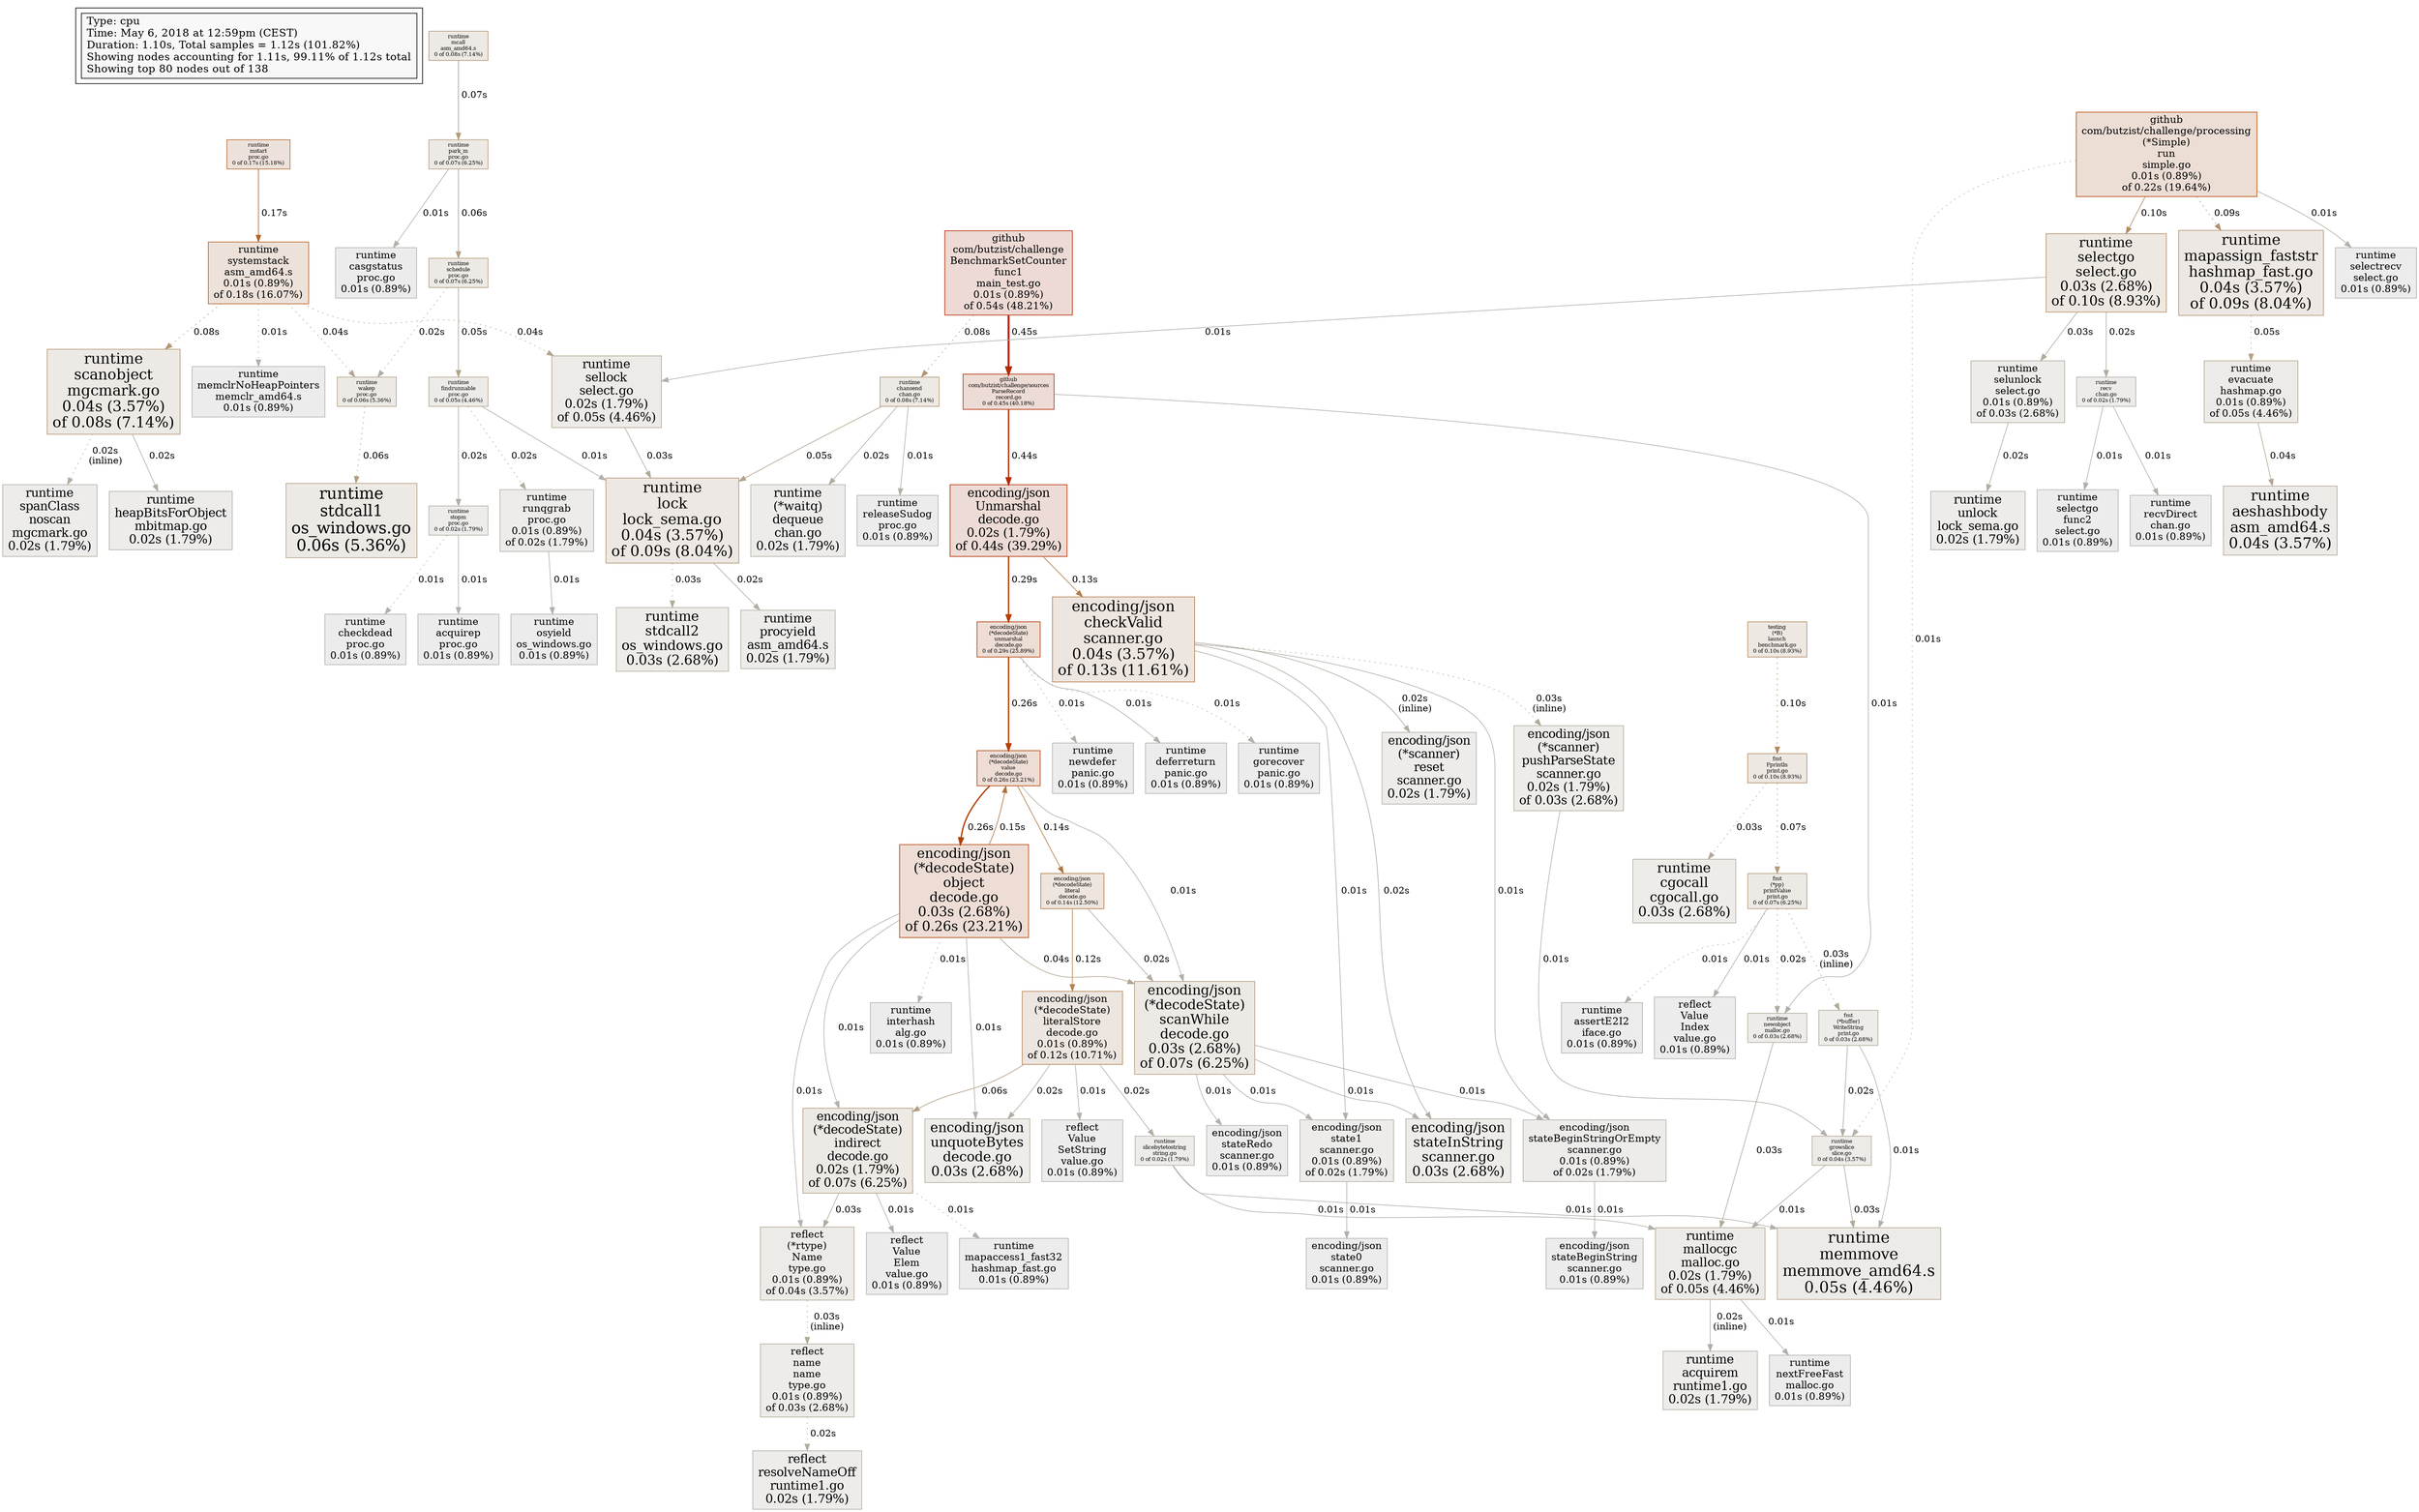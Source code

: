 digraph "unnamed" {
node [style=filled fillcolor="#f8f8f8"]
subgraph cluster_L { "Type: cpu" [shape=box fontsize=16 label="Type: cpu\lTime: May 6, 2018 at 12:59pm (CEST)\lDuration: 1.10s, Total samples = 1.12s (101.82%)\lShowing nodes accounting for 1.11s, 99.11% of 1.12s total\lShowing top 80 nodes out of 138\l"] }
N1 [label="github\ncom/butzist/challenge\nBenchmarkSetCounter\nfunc1\nmain_test.go\n0.01s (0.89%)\nof 0.54s (48.21%)" fontsize=15 shape=box tooltip="github.com/butzist/challenge.BenchmarkSetCounter.func1 D:\Code\go\src\github.com\butzist\challenge\main_test.go (0.54s)" color="#b22300" fillcolor="#eddad5"]
N2 [label="github\ncom/butzist/challenge/processing\n(*Simple)\nrun\nsimple.go\n0.01s (0.89%)\nof 0.22s (19.64%)" fontsize=15 shape=box tooltip="github.com/butzist/challenge/processing.(*Simple).run D:\Code\go\src\github.com\butzist\challenge\processing\simple.go (0.22s)" color="#b24603" fillcolor="#edded5"]
N3 [label="encoding/json\n(*decodeState)\nobject\ndecode.go\n0.03s (2.68%)\nof 0.26s (23.21%)" fontsize=20 shape=box tooltip="encoding/json.(*decodeState).object C:\Go\src\encoding\json\decode.go (0.26s)" color="#b23f00" fillcolor="#edddd5"]
N4 [label="encoding/json\n(*decodeState)\nvalue\ndecode.go\n0 of 0.26s (23.21%)" fontsize=8 shape=box tooltip="encoding/json.(*decodeState).value C:\Go\src\encoding\json\decode.go (0.26s)" color="#b23f00" fillcolor="#edddd5"]
N5 [label="encoding/json\nUnmarshal\ndecode.go\n0.02s (1.79%)\nof 0.44s (39.29%)" fontsize=18 shape=box tooltip="encoding/json.Unmarshal C:\Go\src\encoding\json\decode.go (0.44s)" color="#b22b00" fillcolor="#eddbd5"]
N6 [label="runtime\nsystemstack\nasm_amd64.s\n0.01s (0.89%)\nof 0.18s (16.07%)" fontsize=15 shape=box tooltip="runtime.systemstack C:\Go\src\runtime\asm_amd64.s (0.18s)" color="#b25f23" fillcolor="#ede2da"]
N7 [label="encoding/json\ncheckValid\nscanner.go\n0.04s (3.57%)\nof 0.13s (11.61%)" fontsize=22 shape=box tooltip="encoding/json.checkValid C:\Go\src\encoding\json\scanner.go (0.13s)" color="#b27c4a" fillcolor="#ede5df"]
N8 [label="runtime\nlock\nlock_sema.go\n0.04s (3.57%)\nof 0.09s (8.04%)" fontsize=22 shape=box tooltip="runtime.lock C:\Go\src\runtime\lock_sema.go (0.09s)" color="#b2906a" fillcolor="#ede8e3"]
N9 [label="encoding/json\n(*decodeState)\nscanWhile\ndecode.go\n0.03s (2.68%)\nof 0.07s (6.25%)" fontsize=20 shape=box tooltip="encoding/json.(*decodeState).scanWhile C:\Go\src\encoding\json\decode.go (0.07s)" color="#b29a7a" fillcolor="#ede9e5"]
N10 [label="encoding/json\n(*decodeState)\nliteralStore\ndecode.go\n0.01s (0.89%)\nof 0.12s (10.71%)" fontsize=15 shape=box tooltip="encoding/json.(*decodeState).literalStore C:\Go\src\encoding\json\decode.go (0.12s)" color="#b28152" fillcolor="#ede6e0"]
N11 [label="runtime\nselectgo\nselect.go\n0.03s (2.68%)\nof 0.10s (8.93%)" fontsize=20 shape=box tooltip="runtime.selectgo C:\Go\src\runtime\select.go (0.10s)" color="#b28b62" fillcolor="#ede8e2"]
N12 [label="encoding/json\n(*decodeState)\nindirect\ndecode.go\n0.02s (1.79%)\nof 0.07s (6.25%)" fontsize=18 shape=box tooltip="encoding/json.(*decodeState).indirect C:\Go\src\encoding\json\decode.go (0.07s)" color="#b29a7a" fillcolor="#ede9e5"]
N13 [label="encoding/json\n(*decodeState)\nunmarshal\ndecode.go\n0 of 0.29s (25.89%)" fontsize=8 shape=box tooltip="encoding/json.(*decodeState).unmarshal C:\Go\src\encoding\json\decode.go (0.29s)" color="#b23b00" fillcolor="#edddd5"]
N14 [label="runtime\nmstart\nproc.go\n0 of 0.17s (15.18%)" fontsize=8 shape=box tooltip="runtime.mstart C:\Go\src\runtime\proc.go (0.17s)" color="#b2652b" fillcolor="#ede2db"]
N15 [label="runtime\nmemmove\nmemmove_amd64.s\n0.05s (4.46%)" fontsize=23 shape=box tooltip="runtime.memmove C:\Go\src\runtime\memmove_amd64.s (0.05s)" color="#b2a28a" fillcolor="#edebe7"]
N16 [label="runtime\nmallocgc\nmalloc.go\n0.02s (1.79%)\nof 0.05s (4.46%)" fontsize=18 shape=box tooltip="runtime.mallocgc C:\Go\src\runtime\malloc.go (0.05s)" color="#b2a28a" fillcolor="#edebe7"]
N17 [label="runtime\nscanobject\nmgcmark.go\n0.04s (3.57%)\nof 0.08s (7.14%)" fontsize=22 shape=box tooltip="runtime.scanobject C:\Go\src\runtime\mgcmark.go (0.08s)" color="#b29572" fillcolor="#ede9e4"]
N18 [label="runtime\nmapassign_faststr\nhashmap_fast.go\n0.04s (3.57%)\nof 0.09s (8.04%)" fontsize=22 shape=box tooltip="runtime.mapassign_faststr C:\Go\src\runtime\hashmap_fast.go (0.09s)" color="#b2906a" fillcolor="#ede8e3"]
N19 [label="fmt\n(*pp)\nprintValue\nprint.go\n0 of 0.07s (6.25%)" fontsize=8 shape=box tooltip="fmt.(*pp).printValue C:\Go\src\fmt\print.go (0.07s)" color="#b29a7a" fillcolor="#ede9e5"]
N20 [label="runtime\nmcall\nasm_amd64.s\n0 of 0.08s (7.14%)" fontsize=8 shape=box tooltip="runtime.mcall C:\Go\src\runtime\asm_amd64.s (0.08s)" color="#b29572" fillcolor="#ede9e4"]
N21 [label="runtime\nstdcall1\nos_windows.go\n0.06s (5.36%)" fontsize=24 shape=box tooltip="runtime.stdcall1 C:\Go\src\runtime\os_windows.go (0.06s)" color="#b29e82" fillcolor="#edeae6"]
N22 [label="runtime\nsellock\nselect.go\n0.02s (1.79%)\nof 0.05s (4.46%)" fontsize=18 shape=box tooltip="runtime.sellock C:\Go\src\runtime\select.go (0.05s)" color="#b2a28a" fillcolor="#edebe7"]
N23 [label="runtime\nchansend\nchan.go\n0 of 0.08s (7.14%)" fontsize=8 shape=box tooltip="runtime.chansend C:\Go\src\runtime\chan.go (0.08s)" color="#b29572" fillcolor="#ede9e4"]
N24 [label="runtime\nschedule\nproc.go\n0 of 0.07s (6.25%)" fontsize=8 shape=box tooltip="runtime.schedule C:\Go\src\runtime\proc.go (0.07s)" color="#b29a7a" fillcolor="#ede9e5"]
N25 [label="testing\n(*B)\nlaunch\nbenchmark.go\n0 of 0.10s (8.93%)" fontsize=8 shape=box tooltip="testing.(*B).launch C:\Go\src\testing\benchmark.go (0.10s)" color="#b28b62" fillcolor="#ede8e2"]
N26 [label="runtime\ngrowslice\nslice.go\n0 of 0.04s (3.57%)" fontsize=8 shape=box tooltip="runtime.growslice C:\Go\src\runtime\slice.go (0.04s)" color="#b2a692" fillcolor="#edebe8"]
N27 [label="fmt\nFprintln\nprint.go\n0 of 0.10s (8.93%)" fontsize=8 shape=box tooltip="fmt.Fprintln C:\Go\src\fmt\print.go (0.10s)" color="#b28b62" fillcolor="#ede8e2"]
N28 [label="encoding/json\nstateInString\nscanner.go\n0.03s (2.68%)" fontsize=20 shape=box tooltip="encoding/json.stateInString C:\Go\src\encoding\json\scanner.go (0.03s)" color="#b2aa9a" fillcolor="#edece9"]
N29 [label="encoding/json\nunquoteBytes\ndecode.go\n0.03s (2.68%)" fontsize=20 shape=box tooltip="encoding/json.unquoteBytes C:\Go\src\encoding\json\decode.go (0.03s)" color="#b2aa9a" fillcolor="#edece9"]
N30 [label="encoding/json\n(*decodeState)\nliteral\ndecode.go\n0 of 0.14s (12.50%)" fontsize=8 shape=box tooltip="encoding/json.(*decodeState).literal C:\Go\src\encoding\json\decode.go (0.14s)" color="#b27642" fillcolor="#ede5de"]
N31 [label="runtime\naeshashbody\nasm_amd64.s\n0.04s (3.57%)" fontsize=22 shape=box tooltip="runtime.aeshashbody C:\Go\src\runtime\asm_amd64.s (0.04s)" color="#b2a692" fillcolor="#edebe8"]
N32 [label="runtime\nfindrunnable\nproc.go\n0 of 0.05s (4.46%)" fontsize=8 shape=box tooltip="runtime.findrunnable C:\Go\src\runtime\proc.go (0.05s)" color="#b2a28a" fillcolor="#edebe7"]
N33 [label="reflect\n(*rtype)\nName\ntype.go\n0.01s (0.89%)\nof 0.04s (3.57%)" fontsize=15 shape=box tooltip="reflect.(*rtype).Name C:\Go\src\reflect\type.go (0.04s)" color="#b2a692" fillcolor="#edebe8"]
N34 [label="github\ncom/butzist/challenge/sources\nParseRecord\nrecord.go\n0 of 0.45s (40.18%)" fontsize=8 shape=box tooltip="github.com/butzist/challenge/sources.ParseRecord D:\Code\go\src\github.com\butzist\challenge\sources\record.go (0.45s)" color="#b22a00" fillcolor="#eddbd5"]
N35 [label="runtime\ncgocall\ncgocall.go\n0.03s (2.68%)" fontsize=20 shape=box tooltip="runtime.cgocall C:\Go\src\runtime\cgocall.go (0.03s)" color="#b2aa9a" fillcolor="#edece9"]
N36 [label="runtime\nstdcall2\nos_windows.go\n0.03s (2.68%)" fontsize=20 shape=box tooltip="runtime.stdcall2 C:\Go\src\runtime\os_windows.go (0.03s)" color="#b2aa9a" fillcolor="#edece9"]
N37 [label="runtime\nwakep\nproc.go\n0 of 0.06s (5.36%)" fontsize=8 shape=box tooltip="runtime.wakep C:\Go\src\runtime\proc.go (0.06s)" color="#b29e82" fillcolor="#edeae6"]
N38 [label="encoding/json\nstate1\nscanner.go\n0.01s (0.89%)\nof 0.02s (1.79%)" fontsize=15 shape=box tooltip="encoding/json.state1 C:\Go\src\encoding\json\scanner.go (0.02s)" color="#b2ada2" fillcolor="#edeceb"]
N39 [label="encoding/json\nstateBeginStringOrEmpty\nscanner.go\n0.01s (0.89%)\nof 0.02s (1.79%)" fontsize=15 shape=box tooltip="encoding/json.stateBeginStringOrEmpty C:\Go\src\encoding\json\scanner.go (0.02s)" color="#b2ada2" fillcolor="#edeceb"]
N40 [label="encoding/json\n(*scanner)\npushParseState\nscanner.go\n0.02s (1.79%)\nof 0.03s (2.68%)" fontsize=18 shape=box tooltip="encoding/json.(*scanner).pushParseState C:\Go\src\encoding\json\scanner.go (0.03s)" color="#b2aa9a" fillcolor="#edece9"]
N41 [label="runtime\nevacuate\nhashmap.go\n0.01s (0.89%)\nof 0.05s (4.46%)" fontsize=15 shape=box tooltip="runtime.evacuate C:\Go\src\runtime\hashmap.go (0.05s)" color="#b2a28a" fillcolor="#edebe7"]
N42 [label="runtime\npark_m\nproc.go\n0 of 0.07s (6.25%)" fontsize=8 shape=box tooltip="runtime.park_m C:\Go\src\runtime\proc.go (0.07s)" color="#b29a7a" fillcolor="#ede9e5"]
N43 [label="encoding/json\n(*scanner)\nreset\nscanner.go\n0.02s (1.79%)" fontsize=18 shape=box tooltip="encoding/json.(*scanner).reset C:\Go\src\encoding\json\scanner.go (0.02s)" color="#b2ada2" fillcolor="#edeceb"]
N44 [label="reflect\nresolveNameOff\nruntime1.go\n0.02s (1.79%)" fontsize=18 shape=box tooltip="reflect.resolveNameOff C:\Go\src\runtime\runtime1.go (0.02s)" color="#b2ada2" fillcolor="#edeceb"]
N45 [label="runtime\n(*waitq)\ndequeue\nchan.go\n0.02s (1.79%)" fontsize=18 shape=box tooltip="runtime.(*waitq).dequeue C:\Go\src\runtime\chan.go (0.02s)" color="#b2ada2" fillcolor="#edeceb"]
N46 [label="runtime\nacquirem\nruntime1.go\n0.02s (1.79%)" fontsize=18 shape=box tooltip="runtime.acquirem C:\Go\src\runtime\runtime1.go (0.02s)" color="#b2ada2" fillcolor="#edeceb"]
N47 [label="runtime\nheapBitsForObject\nmbitmap.go\n0.02s (1.79%)" fontsize=18 shape=box tooltip="runtime.heapBitsForObject C:\Go\src\runtime\mbitmap.go (0.02s)" color="#b2ada2" fillcolor="#edeceb"]
N48 [label="runtime\nprocyield\nasm_amd64.s\n0.02s (1.79%)" fontsize=18 shape=box tooltip="runtime.procyield C:\Go\src\runtime\asm_amd64.s (0.02s)" color="#b2ada2" fillcolor="#edeceb"]
N49 [label="runtime\nspanClass\nnoscan\nmgcmark.go\n0.02s (1.79%)" fontsize=18 shape=box tooltip="runtime.spanClass.noscan C:\Go\src\runtime\mgcmark.go (0.02s)" color="#b2ada2" fillcolor="#edeceb"]
N50 [label="runtime\nunlock\nlock_sema.go\n0.02s (1.79%)" fontsize=18 shape=box tooltip="runtime.unlock C:\Go\src\runtime\lock_sema.go (0.02s)" color="#b2ada2" fillcolor="#edeceb"]
N51 [label="reflect\nname\nname\ntype.go\n0.01s (0.89%)\nof 0.03s (2.68%)" fontsize=15 shape=box tooltip="reflect.name.name C:\Go\src\reflect\type.go (0.03s)" color="#b2aa9a" fillcolor="#edece9"]
N52 [label="runtime\nselunlock\nselect.go\n0.01s (0.89%)\nof 0.03s (2.68%)" fontsize=15 shape=box tooltip="runtime.selunlock C:\Go\src\runtime\select.go (0.03s)" color="#b2aa9a" fillcolor="#edece9"]
N53 [label="runtime\nrunqgrab\nproc.go\n0.01s (0.89%)\nof 0.02s (1.79%)" fontsize=15 shape=box tooltip="runtime.runqgrab C:\Go\src\runtime\proc.go (0.02s)" color="#b2ada2" fillcolor="#edeceb"]
N54 [label="fmt\n(*buffer)\nWriteString\nprint.go\n0 of 0.03s (2.68%)" fontsize=8 shape=box tooltip="fmt.(*buffer).WriteString C:\Go\src\fmt\print.go (0.03s)" color="#b2aa9a" fillcolor="#edece9"]
N55 [label="runtime\nnewobject\nmalloc.go\n0 of 0.03s (2.68%)" fontsize=8 shape=box tooltip="runtime.newobject C:\Go\src\runtime\malloc.go (0.03s)" color="#b2aa9a" fillcolor="#edece9"]
N56 [label="encoding/json\nstate0\nscanner.go\n0.01s (0.89%)" fontsize=15 shape=box tooltip="encoding/json.state0 C:\Go\src\encoding\json\scanner.go (0.01s)" color="#b2b0aa" fillcolor="#edecec"]
N57 [label="encoding/json\nstateBeginString\nscanner.go\n0.01s (0.89%)" fontsize=15 shape=box tooltip="encoding/json.stateBeginString C:\Go\src\encoding\json\scanner.go (0.01s)" color="#b2b0aa" fillcolor="#edecec"]
N58 [label="encoding/json\nstateRedo\nscanner.go\n0.01s (0.89%)" fontsize=15 shape=box tooltip="encoding/json.stateRedo C:\Go\src\encoding\json\scanner.go (0.01s)" color="#b2b0aa" fillcolor="#edecec"]
N59 [label="reflect\nValue\nElem\nvalue.go\n0.01s (0.89%)" fontsize=15 shape=box tooltip="reflect.Value.Elem C:\Go\src\reflect\value.go (0.01s)" color="#b2b0aa" fillcolor="#edecec"]
N60 [label="reflect\nValue\nIndex\nvalue.go\n0.01s (0.89%)" fontsize=15 shape=box tooltip="reflect.Value.Index C:\Go\src\reflect\value.go (0.01s)" color="#b2b0aa" fillcolor="#edecec"]
N61 [label="reflect\nValue\nSetString\nvalue.go\n0.01s (0.89%)" fontsize=15 shape=box tooltip="reflect.Value.SetString C:\Go\src\reflect\value.go (0.01s)" color="#b2b0aa" fillcolor="#edecec"]
N62 [label="runtime\nacquirep\nproc.go\n0.01s (0.89%)" fontsize=15 shape=box tooltip="runtime.acquirep C:\Go\src\runtime\proc.go (0.01s)" color="#b2b0aa" fillcolor="#edecec"]
N63 [label="runtime\nassertE2I2\niface.go\n0.01s (0.89%)" fontsize=15 shape=box tooltip="runtime.assertE2I2 C:\Go\src\runtime\iface.go (0.01s)" color="#b2b0aa" fillcolor="#edecec"]
N64 [label="runtime\ncasgstatus\nproc.go\n0.01s (0.89%)" fontsize=15 shape=box tooltip="runtime.casgstatus C:\Go\src\runtime\proc.go (0.01s)" color="#b2b0aa" fillcolor="#edecec"]
N65 [label="runtime\ncheckdead\nproc.go\n0.01s (0.89%)" fontsize=15 shape=box tooltip="runtime.checkdead C:\Go\src\runtime\proc.go (0.01s)" color="#b2b0aa" fillcolor="#edecec"]
N66 [label="runtime\ndeferreturn\npanic.go\n0.01s (0.89%)" fontsize=15 shape=box tooltip="runtime.deferreturn C:\Go\src\runtime\panic.go (0.01s)" color="#b2b0aa" fillcolor="#edecec"]
N67 [label="runtime\ngorecover\npanic.go\n0.01s (0.89%)" fontsize=15 shape=box tooltip="runtime.gorecover C:\Go\src\runtime\panic.go (0.01s)" color="#b2b0aa" fillcolor="#edecec"]
N68 [label="runtime\ninterhash\nalg.go\n0.01s (0.89%)" fontsize=15 shape=box tooltip="runtime.interhash C:\Go\src\runtime\alg.go (0.01s)" color="#b2b0aa" fillcolor="#edecec"]
N69 [label="runtime\nmapaccess1_fast32\nhashmap_fast.go\n0.01s (0.89%)" fontsize=15 shape=box tooltip="runtime.mapaccess1_fast32 C:\Go\src\runtime\hashmap_fast.go (0.01s)" color="#b2b0aa" fillcolor="#edecec"]
N70 [label="runtime\nmemclrNoHeapPointers\nmemclr_amd64.s\n0.01s (0.89%)" fontsize=15 shape=box tooltip="runtime.memclrNoHeapPointers C:\Go\src\runtime\memclr_amd64.s (0.01s)" color="#b2b0aa" fillcolor="#edecec"]
N71 [label="runtime\nnewdefer\npanic.go\n0.01s (0.89%)" fontsize=15 shape=box tooltip="runtime.newdefer C:\Go\src\runtime\panic.go (0.01s)" color="#b2b0aa" fillcolor="#edecec"]
N72 [label="runtime\nnextFreeFast\nmalloc.go\n0.01s (0.89%)" fontsize=15 shape=box tooltip="runtime.nextFreeFast C:\Go\src\runtime\malloc.go (0.01s)" color="#b2b0aa" fillcolor="#edecec"]
N73 [label="runtime\nosyield\nos_windows.go\n0.01s (0.89%)" fontsize=15 shape=box tooltip="runtime.osyield C:\Go\src\runtime\os_windows.go (0.01s)" color="#b2b0aa" fillcolor="#edecec"]
N74 [label="runtime\nrecv\nchan.go\n0 of 0.02s (1.79%)" fontsize=8 shape=box tooltip="runtime.recv C:\Go\src\runtime\chan.go (0.02s)" color="#b2ada2" fillcolor="#edeceb"]
N75 [label="runtime\nrecvDirect\nchan.go\n0.01s (0.89%)" fontsize=15 shape=box tooltip="runtime.recvDirect C:\Go\src\runtime\chan.go (0.01s)" color="#b2b0aa" fillcolor="#edecec"]
N76 [label="runtime\nreleaseSudog\nproc.go\n0.01s (0.89%)" fontsize=15 shape=box tooltip="runtime.releaseSudog C:\Go\src\runtime\proc.go (0.01s)" color="#b2b0aa" fillcolor="#edecec"]
N77 [label="runtime\nselectgo\nfunc2\nselect.go\n0.01s (0.89%)" fontsize=15 shape=box tooltip="runtime.selectgo.func2 C:\Go\src\runtime\select.go (0.01s)" color="#b2b0aa" fillcolor="#edecec"]
N78 [label="runtime\nselectrecv\nselect.go\n0.01s (0.89%)" fontsize=15 shape=box tooltip="runtime.selectrecv C:\Go\src\runtime\select.go (0.01s)" color="#b2b0aa" fillcolor="#edecec"]
N79 [label="runtime\nslicebytetostring\nstring.go\n0 of 0.02s (1.79%)" fontsize=8 shape=box tooltip="runtime.slicebytetostring C:\Go\src\runtime\string.go (0.02s)" color="#b2ada2" fillcolor="#edeceb"]
N80 [label="runtime\nstopm\nproc.go\n0 of 0.02s (1.79%)" fontsize=8 shape=box tooltip="runtime.stopm C:\Go\src\runtime\proc.go (0.02s)" color="#b2ada2" fillcolor="#edeceb"]
N1 -> N34 [label=" 0.45s" weight=41 penwidth=3 color="#b22a00" tooltip="github.com/butzist/challenge.BenchmarkSetCounter.func1 D:\Code\go\src\github.com\butzist\challenge\main_test.go -> github.com/butzist/challenge/sources.ParseRecord D:\Code\go\src\github.com\butzist\challenge\sources\record.go (0.45s)" labeltooltip="github.com/butzist/challenge.BenchmarkSetCounter.func1 D:\Code\go\src\github.com\butzist\challenge\main_test.go -> github.com/butzist/challenge/sources.ParseRecord D:\Code\go\src\github.com\butzist\challenge\sources\record.go (0.45s)"]
N34 -> N5 [label=" 0.44s" weight=40 penwidth=2 color="#b22b00" tooltip="github.com/butzist/challenge/sources.ParseRecord D:\Code\go\src\github.com\butzist\challenge\sources\record.go -> encoding/json.Unmarshal C:\Go\src\encoding\json\decode.go (0.44s)" labeltooltip="github.com/butzist/challenge/sources.ParseRecord D:\Code\go\src\github.com\butzist\challenge\sources\record.go -> encoding/json.Unmarshal C:\Go\src\encoding\json\decode.go (0.44s)"]
N5 -> N13 [label=" 0.29s" weight=26 penwidth=2 color="#b23b00" tooltip="encoding/json.Unmarshal C:\Go\src\encoding\json\decode.go -> encoding/json.(*decodeState).unmarshal C:\Go\src\encoding\json\decode.go (0.29s)" labeltooltip="encoding/json.Unmarshal C:\Go\src\encoding\json\decode.go -> encoding/json.(*decodeState).unmarshal C:\Go\src\encoding\json\decode.go (0.29s)"]
N13 -> N4 [label=" 0.26s" weight=24 penwidth=2 color="#b23f00" tooltip="encoding/json.(*decodeState).unmarshal C:\Go\src\encoding\json\decode.go -> encoding/json.(*decodeState).value C:\Go\src\encoding\json\decode.go (0.26s)" labeltooltip="encoding/json.(*decodeState).unmarshal C:\Go\src\encoding\json\decode.go -> encoding/json.(*decodeState).value C:\Go\src\encoding\json\decode.go (0.26s)"]
N4 -> N3 [label=" 0.26s" weight=24 penwidth=2 color="#b23f00" tooltip="encoding/json.(*decodeState).value C:\Go\src\encoding\json\decode.go -> encoding/json.(*decodeState).object C:\Go\src\encoding\json\decode.go (0.26s)" labeltooltip="encoding/json.(*decodeState).value C:\Go\src\encoding\json\decode.go -> encoding/json.(*decodeState).object C:\Go\src\encoding\json\decode.go (0.26s)"]
N14 -> N6 [label=" 0.17s" weight=16 color="#b2652b" tooltip="runtime.mstart C:\Go\src\runtime\proc.go -> runtime.systemstack C:\Go\src\runtime\asm_amd64.s (0.17s)" labeltooltip="runtime.mstart C:\Go\src\runtime\proc.go -> runtime.systemstack C:\Go\src\runtime\asm_amd64.s (0.17s)"]
N3 -> N4 [label=" 0.15s" weight=14 color="#b2713a" tooltip="encoding/json.(*decodeState).object C:\Go\src\encoding\json\decode.go -> encoding/json.(*decodeState).value C:\Go\src\encoding\json\decode.go (0.15s)" labeltooltip="encoding/json.(*decodeState).object C:\Go\src\encoding\json\decode.go -> encoding/json.(*decodeState).value C:\Go\src\encoding\json\decode.go (0.15s)"]
N4 -> N30 [label=" 0.14s" weight=13 color="#b27642" tooltip="encoding/json.(*decodeState).value C:\Go\src\encoding\json\decode.go -> encoding/json.(*decodeState).literal C:\Go\src\encoding\json\decode.go (0.14s)" labeltooltip="encoding/json.(*decodeState).value C:\Go\src\encoding\json\decode.go -> encoding/json.(*decodeState).literal C:\Go\src\encoding\json\decode.go (0.14s)"]
N5 -> N7 [label=" 0.13s" weight=12 color="#b27c4a" tooltip="encoding/json.Unmarshal C:\Go\src\encoding\json\decode.go -> encoding/json.checkValid C:\Go\src\encoding\json\scanner.go (0.13s)" labeltooltip="encoding/json.Unmarshal C:\Go\src\encoding\json\decode.go -> encoding/json.checkValid C:\Go\src\encoding\json\scanner.go (0.13s)"]
N30 -> N10 [label=" 0.12s" weight=11 color="#b28152" tooltip="encoding/json.(*decodeState).literal C:\Go\src\encoding\json\decode.go -> encoding/json.(*decodeState).literalStore C:\Go\src\encoding\json\decode.go (0.12s)" labeltooltip="encoding/json.(*decodeState).literal C:\Go\src\encoding\json\decode.go -> encoding/json.(*decodeState).literalStore C:\Go\src\encoding\json\decode.go (0.12s)"]
N2 -> N11 [label=" 0.10s" weight=9 color="#b28b62" tooltip="github.com/butzist/challenge/processing.(*Simple).run D:\Code\go\src\github.com\butzist\challenge\processing\simple.go -> runtime.selectgo C:\Go\src\runtime\select.go (0.10s)" labeltooltip="github.com/butzist/challenge/processing.(*Simple).run D:\Code\go\src\github.com\butzist\challenge\processing\simple.go -> runtime.selectgo C:\Go\src\runtime\select.go (0.10s)"]
N25 -> N27 [label=" 0.10s" weight=9 color="#b28b62" tooltip="testing.(*B).launch C:\Go\src\testing\benchmark.go ... fmt.Fprintln C:\Go\src\fmt\print.go (0.10s)" labeltooltip="testing.(*B).launch C:\Go\src\testing\benchmark.go ... fmt.Fprintln C:\Go\src\fmt\print.go (0.10s)" style="dotted"]
N2 -> N18 [label=" 0.09s" weight=9 color="#b2906a" tooltip="github.com/butzist/challenge/processing.(*Simple).run D:\Code\go\src\github.com\butzist\challenge\processing\simple.go ... runtime.mapassign_faststr C:\Go\src\runtime\hashmap_fast.go (0.09s)" labeltooltip="github.com/butzist/challenge/processing.(*Simple).run D:\Code\go\src\github.com\butzist\challenge\processing\simple.go ... runtime.mapassign_faststr C:\Go\src\runtime\hashmap_fast.go (0.09s)" style="dotted"]
N1 -> N23 [label=" 0.08s" weight=8 color="#b29572" tooltip="github.com/butzist/challenge.BenchmarkSetCounter.func1 D:\Code\go\src\github.com\butzist\challenge\main_test.go ... runtime.chansend C:\Go\src\runtime\chan.go (0.08s)" labeltooltip="github.com/butzist/challenge.BenchmarkSetCounter.func1 D:\Code\go\src\github.com\butzist\challenge\main_test.go ... runtime.chansend C:\Go\src\runtime\chan.go (0.08s)" style="dotted"]
N6 -> N17 [label=" 0.08s" weight=8 color="#b29572" tooltip="runtime.systemstack C:\Go\src\runtime\asm_amd64.s ... runtime.scanobject C:\Go\src\runtime\mgcmark.go (0.08s)" labeltooltip="runtime.systemstack C:\Go\src\runtime\asm_amd64.s ... runtime.scanobject C:\Go\src\runtime\mgcmark.go (0.08s)" style="dotted"]
N27 -> N19 [label=" 0.07s" weight=7 color="#b29a7a" tooltip="fmt.Fprintln C:\Go\src\fmt\print.go ... fmt.(*pp).printValue C:\Go\src\fmt\print.go (0.07s)" labeltooltip="fmt.Fprintln C:\Go\src\fmt\print.go ... fmt.(*pp).printValue C:\Go\src\fmt\print.go (0.07s)" style="dotted"]
N20 -> N42 [label=" 0.07s" weight=7 color="#b29a7a" tooltip="runtime.mcall C:\Go\src\runtime\asm_amd64.s -> runtime.park_m C:\Go\src\runtime\proc.go (0.07s)" labeltooltip="runtime.mcall C:\Go\src\runtime\asm_amd64.s -> runtime.park_m C:\Go\src\runtime\proc.go (0.07s)"]
N10 -> N12 [label=" 0.06s" weight=6 color="#b29e82" tooltip="encoding/json.(*decodeState).literalStore C:\Go\src\encoding\json\decode.go -> encoding/json.(*decodeState).indirect C:\Go\src\encoding\json\decode.go (0.06s)" labeltooltip="encoding/json.(*decodeState).literalStore C:\Go\src\encoding\json\decode.go -> encoding/json.(*decodeState).indirect C:\Go\src\encoding\json\decode.go (0.06s)"]
N42 -> N24 [label=" 0.06s" weight=6 color="#b29e82" tooltip="runtime.park_m C:\Go\src\runtime\proc.go -> runtime.schedule C:\Go\src\runtime\proc.go (0.06s)" labeltooltip="runtime.park_m C:\Go\src\runtime\proc.go -> runtime.schedule C:\Go\src\runtime\proc.go (0.06s)"]
N37 -> N21 [label=" 0.06s" weight=6 color="#b29e82" tooltip="runtime.wakep C:\Go\src\runtime\proc.go ... runtime.stdcall1 C:\Go\src\runtime\os_windows.go (0.06s)" labeltooltip="runtime.wakep C:\Go\src\runtime\proc.go ... runtime.stdcall1 C:\Go\src\runtime\os_windows.go (0.06s)" style="dotted"]
N23 -> N8 [label=" 0.05s" weight=5 color="#b2a28a" tooltip="runtime.chansend C:\Go\src\runtime\chan.go -> runtime.lock C:\Go\src\runtime\lock_sema.go (0.05s)" labeltooltip="runtime.chansend C:\Go\src\runtime\chan.go -> runtime.lock C:\Go\src\runtime\lock_sema.go (0.05s)"]
N18 -> N41 [label=" 0.05s" weight=5 color="#b2a28a" tooltip="runtime.mapassign_faststr C:\Go\src\runtime\hashmap_fast.go ... runtime.evacuate C:\Go\src\runtime\hashmap.go (0.05s)" labeltooltip="runtime.mapassign_faststr C:\Go\src\runtime\hashmap_fast.go ... runtime.evacuate C:\Go\src\runtime\hashmap.go (0.05s)" style="dotted"]
N24 -> N32 [label=" 0.05s" weight=5 color="#b2a28a" tooltip="runtime.schedule C:\Go\src\runtime\proc.go -> runtime.findrunnable C:\Go\src\runtime\proc.go (0.05s)" labeltooltip="runtime.schedule C:\Go\src\runtime\proc.go -> runtime.findrunnable C:\Go\src\runtime\proc.go (0.05s)"]
N3 -> N9 [label=" 0.04s" weight=4 color="#b2a692" tooltip="encoding/json.(*decodeState).object C:\Go\src\encoding\json\decode.go -> encoding/json.(*decodeState).scanWhile C:\Go\src\encoding\json\decode.go (0.04s)" labeltooltip="encoding/json.(*decodeState).object C:\Go\src\encoding\json\decode.go -> encoding/json.(*decodeState).scanWhile C:\Go\src\encoding\json\decode.go (0.04s)"]
N41 -> N31 [label=" 0.04s" weight=4 color="#b2a692" tooltip="runtime.evacuate C:\Go\src\runtime\hashmap.go -> runtime.aeshashbody C:\Go\src\runtime\asm_amd64.s (0.04s)" labeltooltip="runtime.evacuate C:\Go\src\runtime\hashmap.go -> runtime.aeshashbody C:\Go\src\runtime\asm_amd64.s (0.04s)"]
N6 -> N22 [label=" 0.04s" weight=4 color="#b2a692" tooltip="runtime.systemstack C:\Go\src\runtime\asm_amd64.s ... runtime.sellock C:\Go\src\runtime\select.go (0.04s)" labeltooltip="runtime.systemstack C:\Go\src\runtime\asm_amd64.s ... runtime.sellock C:\Go\src\runtime\select.go (0.04s)" style="dotted"]
N6 -> N37 [label=" 0.04s" weight=4 color="#b2a692" tooltip="runtime.systemstack C:\Go\src\runtime\asm_amd64.s ... runtime.wakep C:\Go\src\runtime\proc.go (0.04s)" labeltooltip="runtime.systemstack C:\Go\src\runtime\asm_amd64.s ... runtime.wakep C:\Go\src\runtime\proc.go (0.04s)" style="dotted"]
N12 -> N33 [label=" 0.03s" weight=3 color="#b2aa9a" tooltip="encoding/json.(*decodeState).indirect C:\Go\src\encoding\json\decode.go -> reflect.(*rtype).Name C:\Go\src\reflect\type.go (0.03s)" labeltooltip="encoding/json.(*decodeState).indirect C:\Go\src\encoding\json\decode.go -> reflect.(*rtype).Name C:\Go\src\reflect\type.go (0.03s)"]
N7 -> N40 [label=" 0.03s\n (inline)" weight=3 color="#b2aa9a" tooltip="encoding/json.checkValid C:\Go\src\encoding\json\scanner.go ... encoding/json.(*scanner).pushParseState C:\Go\src\encoding\json\scanner.go (0.03s)" labeltooltip="encoding/json.checkValid C:\Go\src\encoding\json\scanner.go ... encoding/json.(*scanner).pushParseState C:\Go\src\encoding\json\scanner.go (0.03s)" style="dotted"]
N19 -> N54 [label=" 0.03s\n (inline)" weight=3 color="#b2aa9a" tooltip="fmt.(*pp).printValue C:\Go\src\fmt\print.go ... fmt.(*buffer).WriteString C:\Go\src\fmt\print.go (0.03s)" labeltooltip="fmt.(*pp).printValue C:\Go\src\fmt\print.go ... fmt.(*buffer).WriteString C:\Go\src\fmt\print.go (0.03s)" style="dotted"]
N27 -> N35 [label=" 0.03s" weight=3 color="#b2aa9a" tooltip="fmt.Fprintln C:\Go\src\fmt\print.go ... runtime.cgocall C:\Go\src\runtime\cgocall.go (0.03s)" labeltooltip="fmt.Fprintln C:\Go\src\fmt\print.go ... runtime.cgocall C:\Go\src\runtime\cgocall.go (0.03s)" style="dotted"]
N33 -> N51 [label=" 0.03s\n (inline)" weight=3 color="#b2aa9a" tooltip="reflect.(*rtype).Name C:\Go\src\reflect\type.go ... reflect.name.name C:\Go\src\reflect\type.go (0.03s)" labeltooltip="reflect.(*rtype).Name C:\Go\src\reflect\type.go ... reflect.name.name C:\Go\src\reflect\type.go (0.03s)" style="dotted"]
N26 -> N15 [label=" 0.03s" weight=3 color="#b2aa9a" tooltip="runtime.growslice C:\Go\src\runtime\slice.go -> runtime.memmove C:\Go\src\runtime\memmove_amd64.s (0.03s)" labeltooltip="runtime.growslice C:\Go\src\runtime\slice.go -> runtime.memmove C:\Go\src\runtime\memmove_amd64.s (0.03s)"]
N8 -> N36 [label=" 0.03s" weight=3 color="#b2aa9a" tooltip="runtime.lock C:\Go\src\runtime\lock_sema.go ... runtime.stdcall2 C:\Go\src\runtime\os_windows.go (0.03s)" labeltooltip="runtime.lock C:\Go\src\runtime\lock_sema.go ... runtime.stdcall2 C:\Go\src\runtime\os_windows.go (0.03s)" style="dotted"]
N55 -> N16 [label=" 0.03s" weight=3 color="#b2aa9a" tooltip="runtime.newobject C:\Go\src\runtime\malloc.go -> runtime.mallocgc C:\Go\src\runtime\malloc.go (0.03s)" labeltooltip="runtime.newobject C:\Go\src\runtime\malloc.go -> runtime.mallocgc C:\Go\src\runtime\malloc.go (0.03s)"]
N11 -> N52 [label=" 0.03s" weight=3 color="#b2aa9a" tooltip="runtime.selectgo C:\Go\src\runtime\select.go -> runtime.selunlock C:\Go\src\runtime\select.go (0.03s)" labeltooltip="runtime.selectgo C:\Go\src\runtime\select.go -> runtime.selunlock C:\Go\src\runtime\select.go (0.03s)"]
N22 -> N8 [label=" 0.03s" weight=3 color="#b2aa9a" tooltip="runtime.sellock C:\Go\src\runtime\select.go -> runtime.lock C:\Go\src\runtime\lock_sema.go (0.03s)" labeltooltip="runtime.sellock C:\Go\src\runtime\select.go -> runtime.lock C:\Go\src\runtime\lock_sema.go (0.03s)"]
N30 -> N9 [label=" 0.02s" weight=2 color="#b2ada2" tooltip="encoding/json.(*decodeState).literal C:\Go\src\encoding\json\decode.go -> encoding/json.(*decodeState).scanWhile C:\Go\src\encoding\json\decode.go (0.02s)" labeltooltip="encoding/json.(*decodeState).literal C:\Go\src\encoding\json\decode.go -> encoding/json.(*decodeState).scanWhile C:\Go\src\encoding\json\decode.go (0.02s)"]
N10 -> N29 [label=" 0.02s" weight=2 color="#b2ada2" tooltip="encoding/json.(*decodeState).literalStore C:\Go\src\encoding\json\decode.go -> encoding/json.unquoteBytes C:\Go\src\encoding\json\decode.go (0.02s)" labeltooltip="encoding/json.(*decodeState).literalStore C:\Go\src\encoding\json\decode.go -> encoding/json.unquoteBytes C:\Go\src\encoding\json\decode.go (0.02s)"]
N10 -> N79 [label=" 0.02s" weight=2 color="#b2ada2" tooltip="encoding/json.(*decodeState).literalStore C:\Go\src\encoding\json\decode.go -> runtime.slicebytetostring C:\Go\src\runtime\string.go (0.02s)" labeltooltip="encoding/json.(*decodeState).literalStore C:\Go\src\encoding\json\decode.go -> runtime.slicebytetostring C:\Go\src\runtime\string.go (0.02s)"]
N7 -> N43 [label=" 0.02s\n (inline)" weight=2 color="#b2ada2" tooltip="encoding/json.checkValid C:\Go\src\encoding\json\scanner.go -> encoding/json.(*scanner).reset C:\Go\src\encoding\json\scanner.go (0.02s)" labeltooltip="encoding/json.checkValid C:\Go\src\encoding\json\scanner.go -> encoding/json.(*scanner).reset C:\Go\src\encoding\json\scanner.go (0.02s)"]
N7 -> N28 [label=" 0.02s" weight=2 color="#b2ada2" tooltip="encoding/json.checkValid C:\Go\src\encoding\json\scanner.go -> encoding/json.stateInString C:\Go\src\encoding\json\scanner.go (0.02s)" labeltooltip="encoding/json.checkValid C:\Go\src\encoding\json\scanner.go -> encoding/json.stateInString C:\Go\src\encoding\json\scanner.go (0.02s)"]
N54 -> N26 [label=" 0.02s" weight=2 color="#b2ada2" tooltip="fmt.(*buffer).WriteString C:\Go\src\fmt\print.go -> runtime.growslice C:\Go\src\runtime\slice.go (0.02s)" labeltooltip="fmt.(*buffer).WriteString C:\Go\src\fmt\print.go -> runtime.growslice C:\Go\src\runtime\slice.go (0.02s)"]
N19 -> N55 [label=" 0.02s" weight=2 color="#b2ada2" tooltip="fmt.(*pp).printValue C:\Go\src\fmt\print.go ... runtime.newobject C:\Go\src\runtime\malloc.go (0.02s)" labeltooltip="fmt.(*pp).printValue C:\Go\src\fmt\print.go ... runtime.newobject C:\Go\src\runtime\malloc.go (0.02s)" style="dotted"]
N51 -> N44 [label=" 0.02s" weight=2 color="#b2ada2" tooltip="reflect.name.name C:\Go\src\reflect\type.go ... reflect.resolveNameOff C:\Go\src\runtime\runtime1.go (0.02s)" labeltooltip="reflect.name.name C:\Go\src\reflect\type.go ... reflect.resolveNameOff C:\Go\src\runtime\runtime1.go (0.02s)" style="dotted"]
N23 -> N45 [label=" 0.02s" weight=2 color="#b2ada2" tooltip="runtime.chansend C:\Go\src\runtime\chan.go -> runtime.(*waitq).dequeue C:\Go\src\runtime\chan.go (0.02s)" labeltooltip="runtime.chansend C:\Go\src\runtime\chan.go -> runtime.(*waitq).dequeue C:\Go\src\runtime\chan.go (0.02s)"]
N32 -> N53 [label=" 0.02s" weight=2 color="#b2ada2" tooltip="runtime.findrunnable C:\Go\src\runtime\proc.go ... runtime.runqgrab C:\Go\src\runtime\proc.go (0.02s)" labeltooltip="runtime.findrunnable C:\Go\src\runtime\proc.go ... runtime.runqgrab C:\Go\src\runtime\proc.go (0.02s)" style="dotted"]
N32 -> N80 [label=" 0.02s" weight=2 color="#b2ada2" tooltip="runtime.findrunnable C:\Go\src\runtime\proc.go -> runtime.stopm C:\Go\src\runtime\proc.go (0.02s)" labeltooltip="runtime.findrunnable C:\Go\src\runtime\proc.go -> runtime.stopm C:\Go\src\runtime\proc.go (0.02s)"]
N8 -> N48 [label=" 0.02s" weight=2 color="#b2ada2" tooltip="runtime.lock C:\Go\src\runtime\lock_sema.go -> runtime.procyield C:\Go\src\runtime\asm_amd64.s (0.02s)" labeltooltip="runtime.lock C:\Go\src\runtime\lock_sema.go -> runtime.procyield C:\Go\src\runtime\asm_amd64.s (0.02s)"]
N16 -> N46 [label=" 0.02s\n (inline)" weight=2 color="#b2ada2" tooltip="runtime.mallocgc C:\Go\src\runtime\malloc.go -> runtime.acquirem C:\Go\src\runtime\runtime1.go (0.02s)" labeltooltip="runtime.mallocgc C:\Go\src\runtime\malloc.go -> runtime.acquirem C:\Go\src\runtime\runtime1.go (0.02s)"]
N17 -> N47 [label=" 0.02s" weight=2 color="#b2ada2" tooltip="runtime.scanobject C:\Go\src\runtime\mgcmark.go -> runtime.heapBitsForObject C:\Go\src\runtime\mbitmap.go (0.02s)" labeltooltip="runtime.scanobject C:\Go\src\runtime\mgcmark.go -> runtime.heapBitsForObject C:\Go\src\runtime\mbitmap.go (0.02s)"]
N17 -> N49 [label=" 0.02s\n (inline)" weight=2 color="#b2ada2" tooltip="runtime.scanobject C:\Go\src\runtime\mgcmark.go ... runtime.spanClass.noscan C:\Go\src\runtime\mgcmark.go (0.02s)" labeltooltip="runtime.scanobject C:\Go\src\runtime\mgcmark.go ... runtime.spanClass.noscan C:\Go\src\runtime\mgcmark.go (0.02s)" style="dotted"]
N24 -> N37 [label=" 0.02s" weight=2 color="#b2ada2" tooltip="runtime.schedule C:\Go\src\runtime\proc.go ... runtime.wakep C:\Go\src\runtime\proc.go (0.02s)" labeltooltip="runtime.schedule C:\Go\src\runtime\proc.go ... runtime.wakep C:\Go\src\runtime\proc.go (0.02s)" style="dotted"]
N11 -> N74 [label=" 0.02s" weight=2 color="#b2ada2" tooltip="runtime.selectgo C:\Go\src\runtime\select.go -> runtime.recv C:\Go\src\runtime\chan.go (0.02s)" labeltooltip="runtime.selectgo C:\Go\src\runtime\select.go -> runtime.recv C:\Go\src\runtime\chan.go (0.02s)"]
N52 -> N50 [label=" 0.02s" weight=2 color="#b2ada2" tooltip="runtime.selunlock C:\Go\src\runtime\select.go -> runtime.unlock C:\Go\src\runtime\lock_sema.go (0.02s)" labeltooltip="runtime.selunlock C:\Go\src\runtime\select.go -> runtime.unlock C:\Go\src\runtime\lock_sema.go (0.02s)"]
N12 -> N59 [label=" 0.01s" color="#b2b0aa" tooltip="encoding/json.(*decodeState).indirect C:\Go\src\encoding\json\decode.go -> reflect.Value.Elem C:\Go\src\reflect\value.go (0.01s)" labeltooltip="encoding/json.(*decodeState).indirect C:\Go\src\encoding\json\decode.go -> reflect.Value.Elem C:\Go\src\reflect\value.go (0.01s)"]
N12 -> N69 [label=" 0.01s" color="#b2b0aa" tooltip="encoding/json.(*decodeState).indirect C:\Go\src\encoding\json\decode.go ... runtime.mapaccess1_fast32 C:\Go\src\runtime\hashmap_fast.go (0.01s)" labeltooltip="encoding/json.(*decodeState).indirect C:\Go\src\encoding\json\decode.go ... runtime.mapaccess1_fast32 C:\Go\src\runtime\hashmap_fast.go (0.01s)" style="dotted"]
N10 -> N61 [label=" 0.01s" color="#b2b0aa" tooltip="encoding/json.(*decodeState).literalStore C:\Go\src\encoding\json\decode.go -> reflect.Value.SetString C:\Go\src\reflect\value.go (0.01s)" labeltooltip="encoding/json.(*decodeState).literalStore C:\Go\src\encoding\json\decode.go -> reflect.Value.SetString C:\Go\src\reflect\value.go (0.01s)"]
N3 -> N12 [label=" 0.01s" color="#b2b0aa" tooltip="encoding/json.(*decodeState).object C:\Go\src\encoding\json\decode.go -> encoding/json.(*decodeState).indirect C:\Go\src\encoding\json\decode.go (0.01s)" labeltooltip="encoding/json.(*decodeState).object C:\Go\src\encoding\json\decode.go -> encoding/json.(*decodeState).indirect C:\Go\src\encoding\json\decode.go (0.01s)"]
N3 -> N29 [label=" 0.01s" color="#b2b0aa" tooltip="encoding/json.(*decodeState).object C:\Go\src\encoding\json\decode.go -> encoding/json.unquoteBytes C:\Go\src\encoding\json\decode.go (0.01s)" labeltooltip="encoding/json.(*decodeState).object C:\Go\src\encoding\json\decode.go -> encoding/json.unquoteBytes C:\Go\src\encoding\json\decode.go (0.01s)"]
N3 -> N33 [label=" 0.01s" color="#b2b0aa" tooltip="encoding/json.(*decodeState).object C:\Go\src\encoding\json\decode.go -> reflect.(*rtype).Name C:\Go\src\reflect\type.go (0.01s)" labeltooltip="encoding/json.(*decodeState).object C:\Go\src\encoding\json\decode.go -> reflect.(*rtype).Name C:\Go\src\reflect\type.go (0.01s)"]
N3 -> N68 [label=" 0.01s" color="#b2b0aa" tooltip="encoding/json.(*decodeState).object C:\Go\src\encoding\json\decode.go ... runtime.interhash C:\Go\src\runtime\alg.go (0.01s)" labeltooltip="encoding/json.(*decodeState).object C:\Go\src\encoding\json\decode.go ... runtime.interhash C:\Go\src\runtime\alg.go (0.01s)" style="dotted"]
N9 -> N38 [label=" 0.01s" color="#b2b0aa" tooltip="encoding/json.(*decodeState).scanWhile C:\Go\src\encoding\json\decode.go -> encoding/json.state1 C:\Go\src\encoding\json\scanner.go (0.01s)" labeltooltip="encoding/json.(*decodeState).scanWhile C:\Go\src\encoding\json\decode.go -> encoding/json.state1 C:\Go\src\encoding\json\scanner.go (0.01s)"]
N9 -> N39 [label=" 0.01s" color="#b2b0aa" tooltip="encoding/json.(*decodeState).scanWhile C:\Go\src\encoding\json\decode.go -> encoding/json.stateBeginStringOrEmpty C:\Go\src\encoding\json\scanner.go (0.01s)" labeltooltip="encoding/json.(*decodeState).scanWhile C:\Go\src\encoding\json\decode.go -> encoding/json.stateBeginStringOrEmpty C:\Go\src\encoding\json\scanner.go (0.01s)"]
N9 -> N28 [label=" 0.01s" color="#b2b0aa" tooltip="encoding/json.(*decodeState).scanWhile C:\Go\src\encoding\json\decode.go -> encoding/json.stateInString C:\Go\src\encoding\json\scanner.go (0.01s)" labeltooltip="encoding/json.(*decodeState).scanWhile C:\Go\src\encoding\json\decode.go -> encoding/json.stateInString C:\Go\src\encoding\json\scanner.go (0.01s)"]
N9 -> N58 [label=" 0.01s" color="#b2b0aa" tooltip="encoding/json.(*decodeState).scanWhile C:\Go\src\encoding\json\decode.go -> encoding/json.stateRedo C:\Go\src\encoding\json\scanner.go (0.01s)" labeltooltip="encoding/json.(*decodeState).scanWhile C:\Go\src\encoding\json\decode.go -> encoding/json.stateRedo C:\Go\src\encoding\json\scanner.go (0.01s)"]
N13 -> N66 [label=" 0.01s" color="#b2b0aa" tooltip="encoding/json.(*decodeState).unmarshal C:\Go\src\encoding\json\decode.go -> runtime.deferreturn C:\Go\src\runtime\panic.go (0.01s)" labeltooltip="encoding/json.(*decodeState).unmarshal C:\Go\src\encoding\json\decode.go -> runtime.deferreturn C:\Go\src\runtime\panic.go (0.01s)"]
N13 -> N67 [label=" 0.01s" color="#b2b0aa" tooltip="encoding/json.(*decodeState).unmarshal C:\Go\src\encoding\json\decode.go ... runtime.gorecover C:\Go\src\runtime\panic.go (0.01s)" labeltooltip="encoding/json.(*decodeState).unmarshal C:\Go\src\encoding\json\decode.go ... runtime.gorecover C:\Go\src\runtime\panic.go (0.01s)" style="dotted"]
N13 -> N71 [label=" 0.01s" color="#b2b0aa" tooltip="encoding/json.(*decodeState).unmarshal C:\Go\src\encoding\json\decode.go ... runtime.newdefer C:\Go\src\runtime\panic.go (0.01s)" labeltooltip="encoding/json.(*decodeState).unmarshal C:\Go\src\encoding\json\decode.go ... runtime.newdefer C:\Go\src\runtime\panic.go (0.01s)" style="dotted"]
N4 -> N9 [label=" 0.01s" color="#b2b0aa" tooltip="encoding/json.(*decodeState).value C:\Go\src\encoding\json\decode.go -> encoding/json.(*decodeState).scanWhile C:\Go\src\encoding\json\decode.go (0.01s)" labeltooltip="encoding/json.(*decodeState).value C:\Go\src\encoding\json\decode.go -> encoding/json.(*decodeState).scanWhile C:\Go\src\encoding\json\decode.go (0.01s)"]
N40 -> N26 [label=" 0.01s" color="#b2b0aa" tooltip="encoding/json.(*scanner).pushParseState C:\Go\src\encoding\json\scanner.go -> runtime.growslice C:\Go\src\runtime\slice.go (0.01s)" labeltooltip="encoding/json.(*scanner).pushParseState C:\Go\src\encoding\json\scanner.go -> runtime.growslice C:\Go\src\runtime\slice.go (0.01s)"]
N7 -> N38 [label=" 0.01s" color="#b2b0aa" tooltip="encoding/json.checkValid C:\Go\src\encoding\json\scanner.go -> encoding/json.state1 C:\Go\src\encoding\json\scanner.go (0.01s)" labeltooltip="encoding/json.checkValid C:\Go\src\encoding\json\scanner.go -> encoding/json.state1 C:\Go\src\encoding\json\scanner.go (0.01s)"]
N7 -> N39 [label=" 0.01s" color="#b2b0aa" tooltip="encoding/json.checkValid C:\Go\src\encoding\json\scanner.go -> encoding/json.stateBeginStringOrEmpty C:\Go\src\encoding\json\scanner.go (0.01s)" labeltooltip="encoding/json.checkValid C:\Go\src\encoding\json\scanner.go -> encoding/json.stateBeginStringOrEmpty C:\Go\src\encoding\json\scanner.go (0.01s)"]
N38 -> N56 [label=" 0.01s" color="#b2b0aa" tooltip="encoding/json.state1 C:\Go\src\encoding\json\scanner.go -> encoding/json.state0 C:\Go\src\encoding\json\scanner.go (0.01s)" labeltooltip="encoding/json.state1 C:\Go\src\encoding\json\scanner.go -> encoding/json.state0 C:\Go\src\encoding\json\scanner.go (0.01s)"]
N39 -> N57 [label=" 0.01s" color="#b2b0aa" tooltip="encoding/json.stateBeginStringOrEmpty C:\Go\src\encoding\json\scanner.go -> encoding/json.stateBeginString C:\Go\src\encoding\json\scanner.go (0.01s)" labeltooltip="encoding/json.stateBeginStringOrEmpty C:\Go\src\encoding\json\scanner.go -> encoding/json.stateBeginString C:\Go\src\encoding\json\scanner.go (0.01s)"]
N54 -> N15 [label=" 0.01s" color="#b2b0aa" tooltip="fmt.(*buffer).WriteString C:\Go\src\fmt\print.go -> runtime.memmove C:\Go\src\runtime\memmove_amd64.s (0.01s)" labeltooltip="fmt.(*buffer).WriteString C:\Go\src\fmt\print.go -> runtime.memmove C:\Go\src\runtime\memmove_amd64.s (0.01s)"]
N19 -> N60 [label=" 0.01s" color="#b2b0aa" tooltip="fmt.(*pp).printValue C:\Go\src\fmt\print.go -> reflect.Value.Index C:\Go\src\reflect\value.go (0.01s)" labeltooltip="fmt.(*pp).printValue C:\Go\src\fmt\print.go -> reflect.Value.Index C:\Go\src\reflect\value.go (0.01s)"]
N19 -> N63 [label=" 0.01s" color="#b2b0aa" tooltip="fmt.(*pp).printValue C:\Go\src\fmt\print.go ... runtime.assertE2I2 C:\Go\src\runtime\iface.go (0.01s)" labeltooltip="fmt.(*pp).printValue C:\Go\src\fmt\print.go ... runtime.assertE2I2 C:\Go\src\runtime\iface.go (0.01s)" style="dotted"]
N2 -> N26 [label=" 0.01s" color="#b2b0aa" tooltip="github.com/butzist/challenge/processing.(*Simple).run D:\Code\go\src\github.com\butzist\challenge\processing\simple.go ... runtime.growslice C:\Go\src\runtime\slice.go (0.01s)" labeltooltip="github.com/butzist/challenge/processing.(*Simple).run D:\Code\go\src\github.com\butzist\challenge\processing\simple.go ... runtime.growslice C:\Go\src\runtime\slice.go (0.01s)" style="dotted"]
N2 -> N78 [label=" 0.01s" color="#b2b0aa" tooltip="github.com/butzist/challenge/processing.(*Simple).run D:\Code\go\src\github.com\butzist\challenge\processing\simple.go -> runtime.selectrecv C:\Go\src\runtime\select.go (0.01s)" labeltooltip="github.com/butzist/challenge/processing.(*Simple).run D:\Code\go\src\github.com\butzist\challenge\processing\simple.go -> runtime.selectrecv C:\Go\src\runtime\select.go (0.01s)"]
N34 -> N55 [label=" 0.01s" color="#b2b0aa" tooltip="github.com/butzist/challenge/sources.ParseRecord D:\Code\go\src\github.com\butzist\challenge\sources\record.go -> runtime.newobject C:\Go\src\runtime\malloc.go (0.01s)" labeltooltip="github.com/butzist/challenge/sources.ParseRecord D:\Code\go\src\github.com\butzist\challenge\sources\record.go -> runtime.newobject C:\Go\src\runtime\malloc.go (0.01s)"]
N23 -> N76 [label=" 0.01s" color="#b2b0aa" tooltip="runtime.chansend C:\Go\src\runtime\chan.go -> runtime.releaseSudog C:\Go\src\runtime\proc.go (0.01s)" labeltooltip="runtime.chansend C:\Go\src\runtime\chan.go -> runtime.releaseSudog C:\Go\src\runtime\proc.go (0.01s)"]
N32 -> N8 [label=" 0.01s" color="#b2b0aa" tooltip="runtime.findrunnable C:\Go\src\runtime\proc.go -> runtime.lock C:\Go\src\runtime\lock_sema.go (0.01s)" labeltooltip="runtime.findrunnable C:\Go\src\runtime\proc.go -> runtime.lock C:\Go\src\runtime\lock_sema.go (0.01s)"]
N26 -> N16 [label=" 0.01s" color="#b2b0aa" tooltip="runtime.growslice C:\Go\src\runtime\slice.go -> runtime.mallocgc C:\Go\src\runtime\malloc.go (0.01s)" labeltooltip="runtime.growslice C:\Go\src\runtime\slice.go -> runtime.mallocgc C:\Go\src\runtime\malloc.go (0.01s)"]
N16 -> N72 [label=" 0.01s" color="#b2b0aa" tooltip="runtime.mallocgc C:\Go\src\runtime\malloc.go -> runtime.nextFreeFast C:\Go\src\runtime\malloc.go (0.01s)" labeltooltip="runtime.mallocgc C:\Go\src\runtime\malloc.go -> runtime.nextFreeFast C:\Go\src\runtime\malloc.go (0.01s)"]
N42 -> N64 [label=" 0.01s" color="#b2b0aa" tooltip="runtime.park_m C:\Go\src\runtime\proc.go -> runtime.casgstatus C:\Go\src\runtime\proc.go (0.01s)" labeltooltip="runtime.park_m C:\Go\src\runtime\proc.go -> runtime.casgstatus C:\Go\src\runtime\proc.go (0.01s)"]
N74 -> N75 [label=" 0.01s" color="#b2b0aa" tooltip="runtime.recv C:\Go\src\runtime\chan.go -> runtime.recvDirect C:\Go\src\runtime\chan.go (0.01s)" labeltooltip="runtime.recv C:\Go\src\runtime\chan.go -> runtime.recvDirect C:\Go\src\runtime\chan.go (0.01s)"]
N74 -> N77 [label=" 0.01s" color="#b2b0aa" tooltip="runtime.recv C:\Go\src\runtime\chan.go -> runtime.selectgo.func2 C:\Go\src\runtime\select.go (0.01s)" labeltooltip="runtime.recv C:\Go\src\runtime\chan.go -> runtime.selectgo.func2 C:\Go\src\runtime\select.go (0.01s)"]
N53 -> N73 [label=" 0.01s" color="#b2b0aa" tooltip="runtime.runqgrab C:\Go\src\runtime\proc.go -> runtime.osyield C:\Go\src\runtime\os_windows.go (0.01s)" labeltooltip="runtime.runqgrab C:\Go\src\runtime\proc.go -> runtime.osyield C:\Go\src\runtime\os_windows.go (0.01s)"]
N11 -> N22 [label=" 0.01s" color="#b2b0aa" tooltip="runtime.selectgo C:\Go\src\runtime\select.go -> runtime.sellock C:\Go\src\runtime\select.go (0.01s)" labeltooltip="runtime.selectgo C:\Go\src\runtime\select.go -> runtime.sellock C:\Go\src\runtime\select.go (0.01s)"]
N79 -> N16 [label=" 0.01s" color="#b2b0aa" tooltip="runtime.slicebytetostring C:\Go\src\runtime\string.go -> runtime.mallocgc C:\Go\src\runtime\malloc.go (0.01s)" labeltooltip="runtime.slicebytetostring C:\Go\src\runtime\string.go -> runtime.mallocgc C:\Go\src\runtime\malloc.go (0.01s)"]
N79 -> N15 [label=" 0.01s" color="#b2b0aa" tooltip="runtime.slicebytetostring C:\Go\src\runtime\string.go -> runtime.memmove C:\Go\src\runtime\memmove_amd64.s (0.01s)" labeltooltip="runtime.slicebytetostring C:\Go\src\runtime\string.go -> runtime.memmove C:\Go\src\runtime\memmove_amd64.s (0.01s)"]
N80 -> N62 [label=" 0.01s" color="#b2b0aa" tooltip="runtime.stopm C:\Go\src\runtime\proc.go -> runtime.acquirep C:\Go\src\runtime\proc.go (0.01s)" labeltooltip="runtime.stopm C:\Go\src\runtime\proc.go -> runtime.acquirep C:\Go\src\runtime\proc.go (0.01s)"]
N80 -> N65 [label=" 0.01s" color="#b2b0aa" tooltip="runtime.stopm C:\Go\src\runtime\proc.go ... runtime.checkdead C:\Go\src\runtime\proc.go (0.01s)" labeltooltip="runtime.stopm C:\Go\src\runtime\proc.go ... runtime.checkdead C:\Go\src\runtime\proc.go (0.01s)" style="dotted"]
N6 -> N70 [label=" 0.01s" color="#b2b0aa" tooltip="runtime.systemstack C:\Go\src\runtime\asm_amd64.s ... runtime.memclrNoHeapPointers C:\Go\src\runtime\memclr_amd64.s (0.01s)" labeltooltip="runtime.systemstack C:\Go\src\runtime\asm_amd64.s ... runtime.memclrNoHeapPointers C:\Go\src\runtime\memclr_amd64.s (0.01s)" style="dotted"]
}

